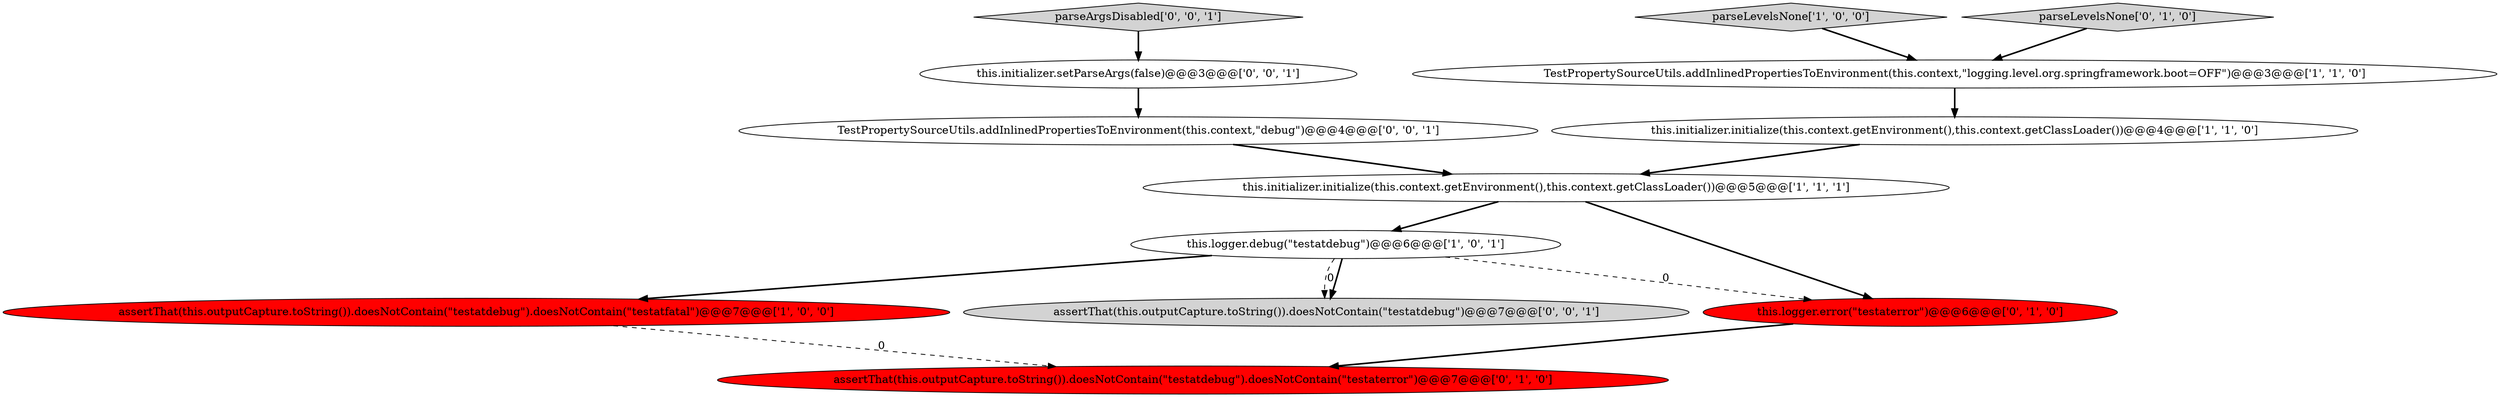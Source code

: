 digraph {
3 [style = filled, label = "this.initializer.initialize(this.context.getEnvironment(),this.context.getClassLoader())@@@4@@@['1', '1', '0']", fillcolor = white, shape = ellipse image = "AAA0AAABBB1BBB"];
2 [style = filled, label = "TestPropertySourceUtils.addInlinedPropertiesToEnvironment(this.context,\"logging.level.org.springframework.boot=OFF\")@@@3@@@['1', '1', '0']", fillcolor = white, shape = ellipse image = "AAA0AAABBB1BBB"];
1 [style = filled, label = "this.logger.debug(\"testatdebug\")@@@6@@@['1', '0', '1']", fillcolor = white, shape = ellipse image = "AAA0AAABBB1BBB"];
7 [style = filled, label = "assertThat(this.outputCapture.toString()).doesNotContain(\"testatdebug\").doesNotContain(\"testaterror\")@@@7@@@['0', '1', '0']", fillcolor = red, shape = ellipse image = "AAA1AAABBB2BBB"];
9 [style = filled, label = "parseArgsDisabled['0', '0', '1']", fillcolor = lightgray, shape = diamond image = "AAA0AAABBB3BBB"];
6 [style = filled, label = "this.logger.error(\"testaterror\")@@@6@@@['0', '1', '0']", fillcolor = red, shape = ellipse image = "AAA1AAABBB2BBB"];
11 [style = filled, label = "TestPropertySourceUtils.addInlinedPropertiesToEnvironment(this.context,\"debug\")@@@4@@@['0', '0', '1']", fillcolor = white, shape = ellipse image = "AAA0AAABBB3BBB"];
5 [style = filled, label = "assertThat(this.outputCapture.toString()).doesNotContain(\"testatdebug\").doesNotContain(\"testatfatal\")@@@7@@@['1', '0', '0']", fillcolor = red, shape = ellipse image = "AAA1AAABBB1BBB"];
10 [style = filled, label = "assertThat(this.outputCapture.toString()).doesNotContain(\"testatdebug\")@@@7@@@['0', '0', '1']", fillcolor = lightgray, shape = ellipse image = "AAA0AAABBB3BBB"];
12 [style = filled, label = "this.initializer.setParseArgs(false)@@@3@@@['0', '0', '1']", fillcolor = white, shape = ellipse image = "AAA0AAABBB3BBB"];
4 [style = filled, label = "parseLevelsNone['1', '0', '0']", fillcolor = lightgray, shape = diamond image = "AAA0AAABBB1BBB"];
0 [style = filled, label = "this.initializer.initialize(this.context.getEnvironment(),this.context.getClassLoader())@@@5@@@['1', '1', '1']", fillcolor = white, shape = ellipse image = "AAA0AAABBB1BBB"];
8 [style = filled, label = "parseLevelsNone['0', '1', '0']", fillcolor = lightgray, shape = diamond image = "AAA0AAABBB2BBB"];
1->5 [style = bold, label=""];
11->0 [style = bold, label=""];
9->12 [style = bold, label=""];
4->2 [style = bold, label=""];
1->10 [style = dashed, label="0"];
5->7 [style = dashed, label="0"];
6->7 [style = bold, label=""];
8->2 [style = bold, label=""];
1->10 [style = bold, label=""];
0->6 [style = bold, label=""];
1->6 [style = dashed, label="0"];
0->1 [style = bold, label=""];
3->0 [style = bold, label=""];
2->3 [style = bold, label=""];
12->11 [style = bold, label=""];
}
